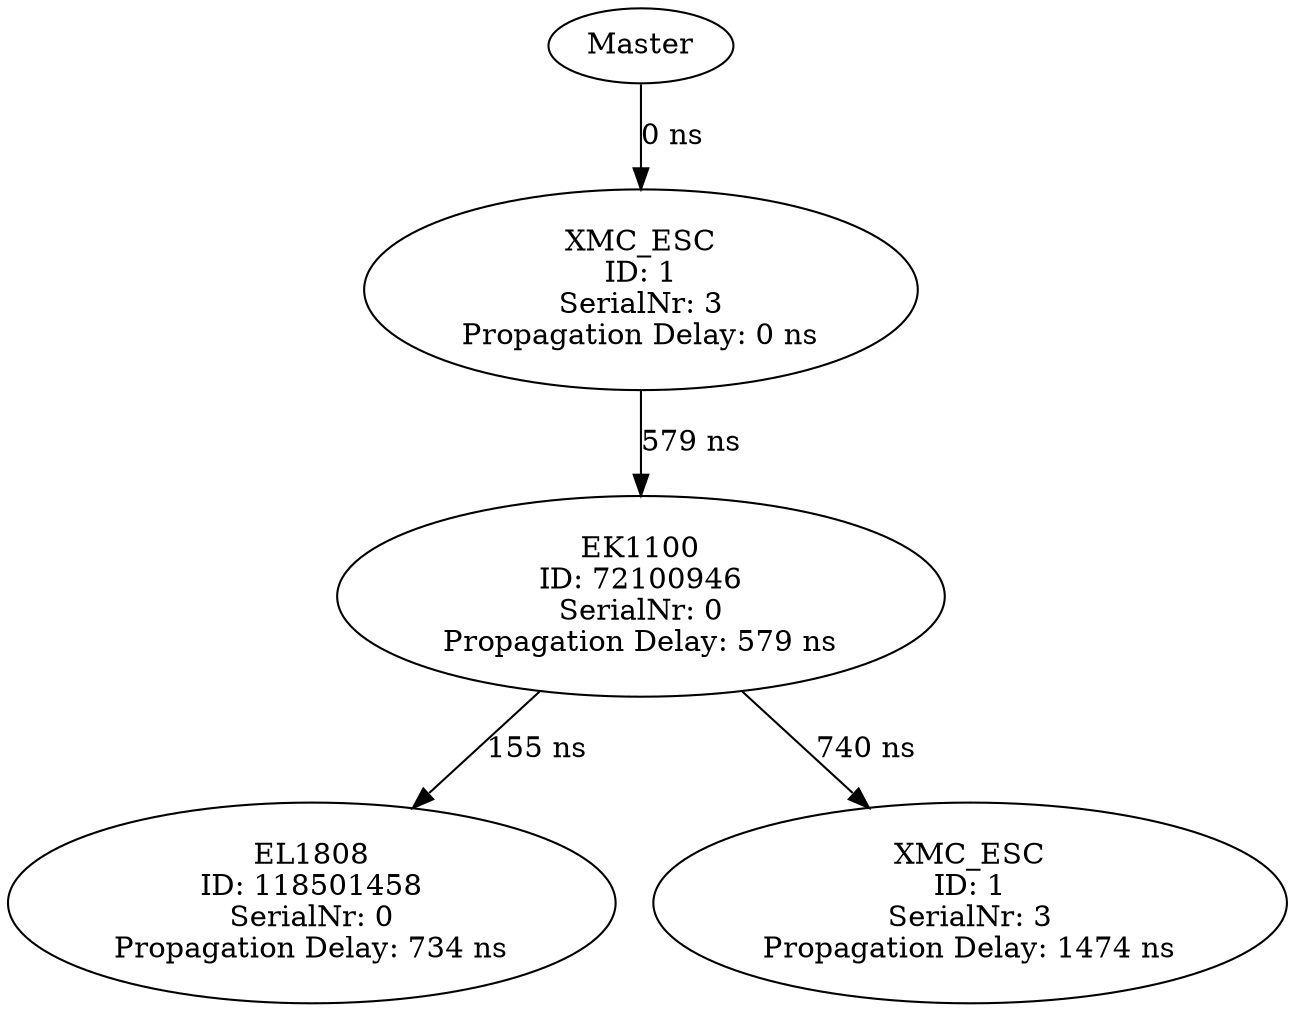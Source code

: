 digraph G {

node_0 [label="Master"]
node_1 [label="XMC_ESC\nID: 1\nSerialNr: 3\nPropagation Delay: 0 ns"];
node_0 -> node_1 [label ="0 ns"];
node_2 [label="EK1100\nID: 72100946\nSerialNr: 0\nPropagation Delay: 579 ns"];
node_1 -> node_2 [label ="579 ns"];
node_3 [label="EL1808\nID: 118501458\nSerialNr: 0\nPropagation Delay: 734 ns"];
node_2 -> node_3 [label ="155 ns"];
node_4 [label="XMC_ESC\nID: 1\nSerialNr: 3\nPropagation Delay: 1474 ns"];
node_2 -> node_4 [label ="740 ns"];
}
